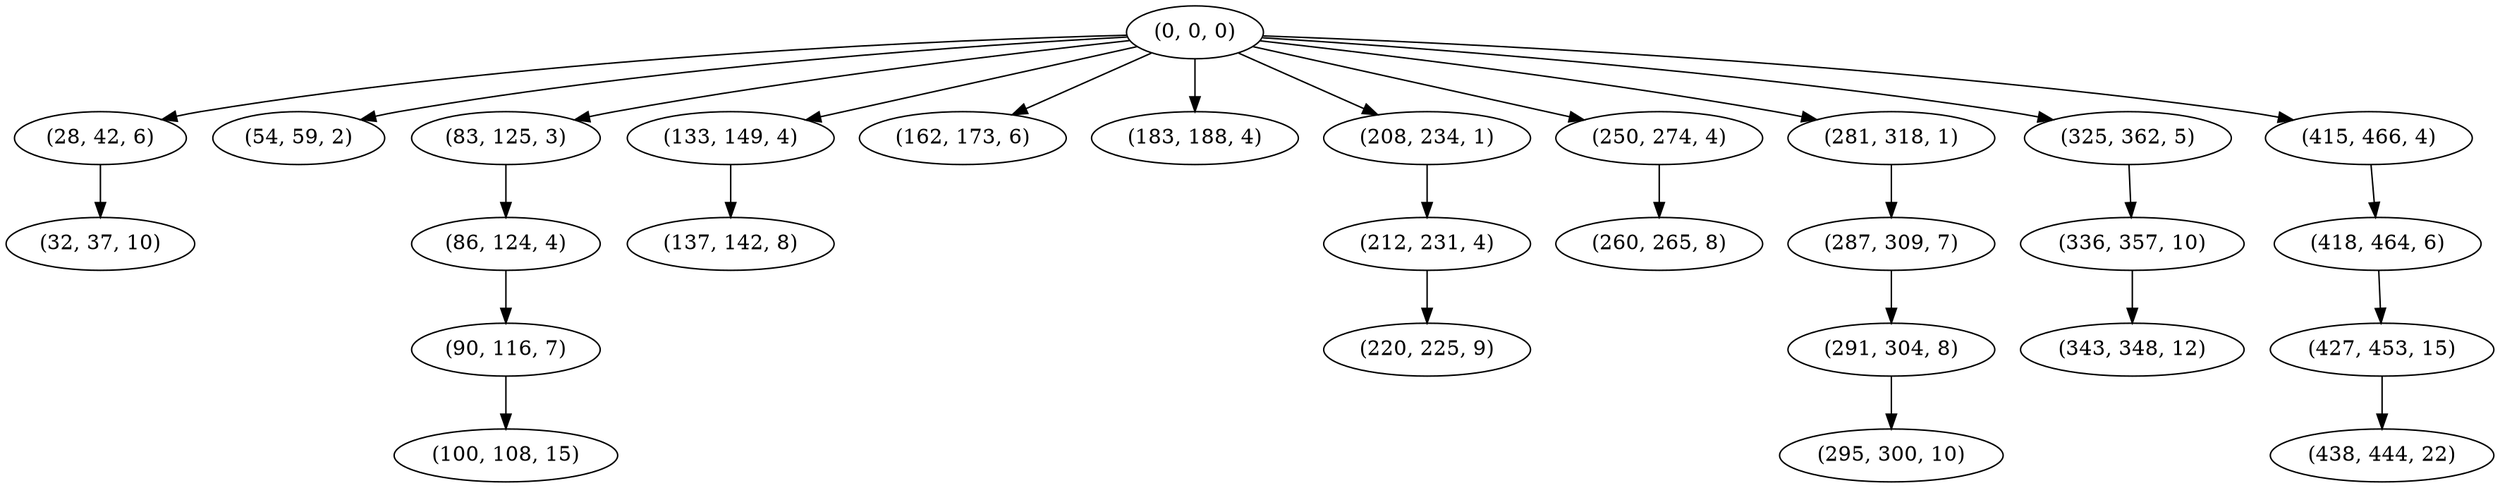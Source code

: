 digraph tree {
    "(0, 0, 0)";
    "(28, 42, 6)";
    "(32, 37, 10)";
    "(54, 59, 2)";
    "(83, 125, 3)";
    "(86, 124, 4)";
    "(90, 116, 7)";
    "(100, 108, 15)";
    "(133, 149, 4)";
    "(137, 142, 8)";
    "(162, 173, 6)";
    "(183, 188, 4)";
    "(208, 234, 1)";
    "(212, 231, 4)";
    "(220, 225, 9)";
    "(250, 274, 4)";
    "(260, 265, 8)";
    "(281, 318, 1)";
    "(287, 309, 7)";
    "(291, 304, 8)";
    "(295, 300, 10)";
    "(325, 362, 5)";
    "(336, 357, 10)";
    "(343, 348, 12)";
    "(415, 466, 4)";
    "(418, 464, 6)";
    "(427, 453, 15)";
    "(438, 444, 22)";
    "(0, 0, 0)" -> "(28, 42, 6)";
    "(0, 0, 0)" -> "(54, 59, 2)";
    "(0, 0, 0)" -> "(83, 125, 3)";
    "(0, 0, 0)" -> "(133, 149, 4)";
    "(0, 0, 0)" -> "(162, 173, 6)";
    "(0, 0, 0)" -> "(183, 188, 4)";
    "(0, 0, 0)" -> "(208, 234, 1)";
    "(0, 0, 0)" -> "(250, 274, 4)";
    "(0, 0, 0)" -> "(281, 318, 1)";
    "(0, 0, 0)" -> "(325, 362, 5)";
    "(0, 0, 0)" -> "(415, 466, 4)";
    "(28, 42, 6)" -> "(32, 37, 10)";
    "(83, 125, 3)" -> "(86, 124, 4)";
    "(86, 124, 4)" -> "(90, 116, 7)";
    "(90, 116, 7)" -> "(100, 108, 15)";
    "(133, 149, 4)" -> "(137, 142, 8)";
    "(208, 234, 1)" -> "(212, 231, 4)";
    "(212, 231, 4)" -> "(220, 225, 9)";
    "(250, 274, 4)" -> "(260, 265, 8)";
    "(281, 318, 1)" -> "(287, 309, 7)";
    "(287, 309, 7)" -> "(291, 304, 8)";
    "(291, 304, 8)" -> "(295, 300, 10)";
    "(325, 362, 5)" -> "(336, 357, 10)";
    "(336, 357, 10)" -> "(343, 348, 12)";
    "(415, 466, 4)" -> "(418, 464, 6)";
    "(418, 464, 6)" -> "(427, 453, 15)";
    "(427, 453, 15)" -> "(438, 444, 22)";
}
